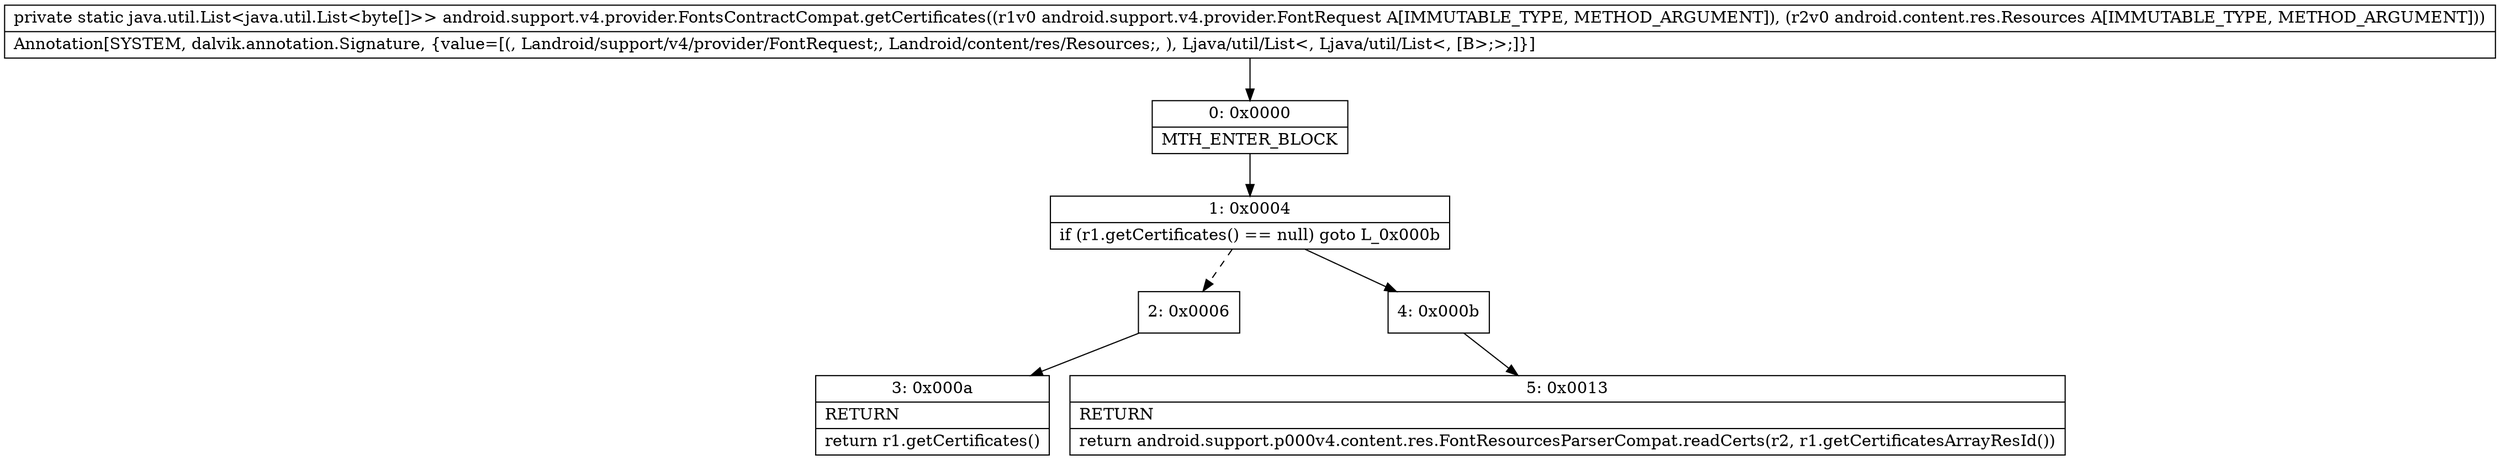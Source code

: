digraph "CFG forandroid.support.v4.provider.FontsContractCompat.getCertificates(Landroid\/support\/v4\/provider\/FontRequest;Landroid\/content\/res\/Resources;)Ljava\/util\/List;" {
Node_0 [shape=record,label="{0\:\ 0x0000|MTH_ENTER_BLOCK\l}"];
Node_1 [shape=record,label="{1\:\ 0x0004|if (r1.getCertificates() == null) goto L_0x000b\l}"];
Node_2 [shape=record,label="{2\:\ 0x0006}"];
Node_3 [shape=record,label="{3\:\ 0x000a|RETURN\l|return r1.getCertificates()\l}"];
Node_4 [shape=record,label="{4\:\ 0x000b}"];
Node_5 [shape=record,label="{5\:\ 0x0013|RETURN\l|return android.support.p000v4.content.res.FontResourcesParserCompat.readCerts(r2, r1.getCertificatesArrayResId())\l}"];
MethodNode[shape=record,label="{private static java.util.List\<java.util.List\<byte[]\>\> android.support.v4.provider.FontsContractCompat.getCertificates((r1v0 android.support.v4.provider.FontRequest A[IMMUTABLE_TYPE, METHOD_ARGUMENT]), (r2v0 android.content.res.Resources A[IMMUTABLE_TYPE, METHOD_ARGUMENT]))  | Annotation[SYSTEM, dalvik.annotation.Signature, \{value=[(, Landroid\/support\/v4\/provider\/FontRequest;, Landroid\/content\/res\/Resources;, ), Ljava\/util\/List\<, Ljava\/util\/List\<, [B\>;\>;]\}]\l}"];
MethodNode -> Node_0;
Node_0 -> Node_1;
Node_1 -> Node_2[style=dashed];
Node_1 -> Node_4;
Node_2 -> Node_3;
Node_4 -> Node_5;
}

